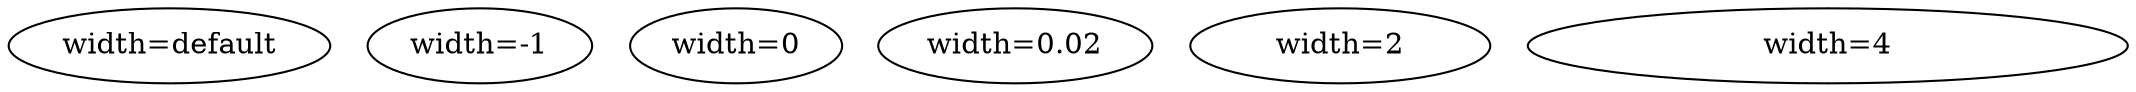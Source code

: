 /* node width is a double number, default 0.75, minimum 0.01
 * if fixedsize=true this will be the node width in inches
 * otherwise the node will be large enough to hold the label
 */
digraph "nwidth"
{
 /* default is 0.75 */
 "a"[label="width=default"];
 /* negative number, no warning */
 "b"[label="width=-1",width="-1"];
 /* zero number, no warning */
 "c"[label="width=0",width="0"];
 /* minimum is 0.01 */
 "d"[label="width=0.02",width="0.02"];
 /* bigger */
 "e"[label="width=2",width="2"];
 /* bigger */
 "f"[label="width=4",width="4"];
}
